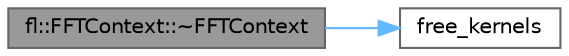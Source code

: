 digraph "fl::FFTContext::~FFTContext"
{
 // INTERACTIVE_SVG=YES
 // LATEX_PDF_SIZE
  bgcolor="transparent";
  edge [fontname=Helvetica,fontsize=10,labelfontname=Helvetica,labelfontsize=10];
  node [fontname=Helvetica,fontsize=10,shape=box,height=0.2,width=0.4];
  rankdir="LR";
  Node1 [id="Node000001",label="fl::FFTContext::~FFTContext",height=0.2,width=0.4,color="gray40", fillcolor="grey60", style="filled", fontcolor="black",tooltip=" "];
  Node1 -> Node2 [id="edge1_Node000001_Node000002",color="steelblue1",style="solid",tooltip=" "];
  Node2 [id="Node000002",label="free_kernels",height=0.2,width=0.4,color="grey40", fillcolor="white", style="filled",URL="$d2/d90/cq__kernel_8cpp_a4bc1165a928995f585d940cd9dbf86c4.html#a4bc1165a928995f585d940cd9dbf86c4",tooltip=" "];
}
